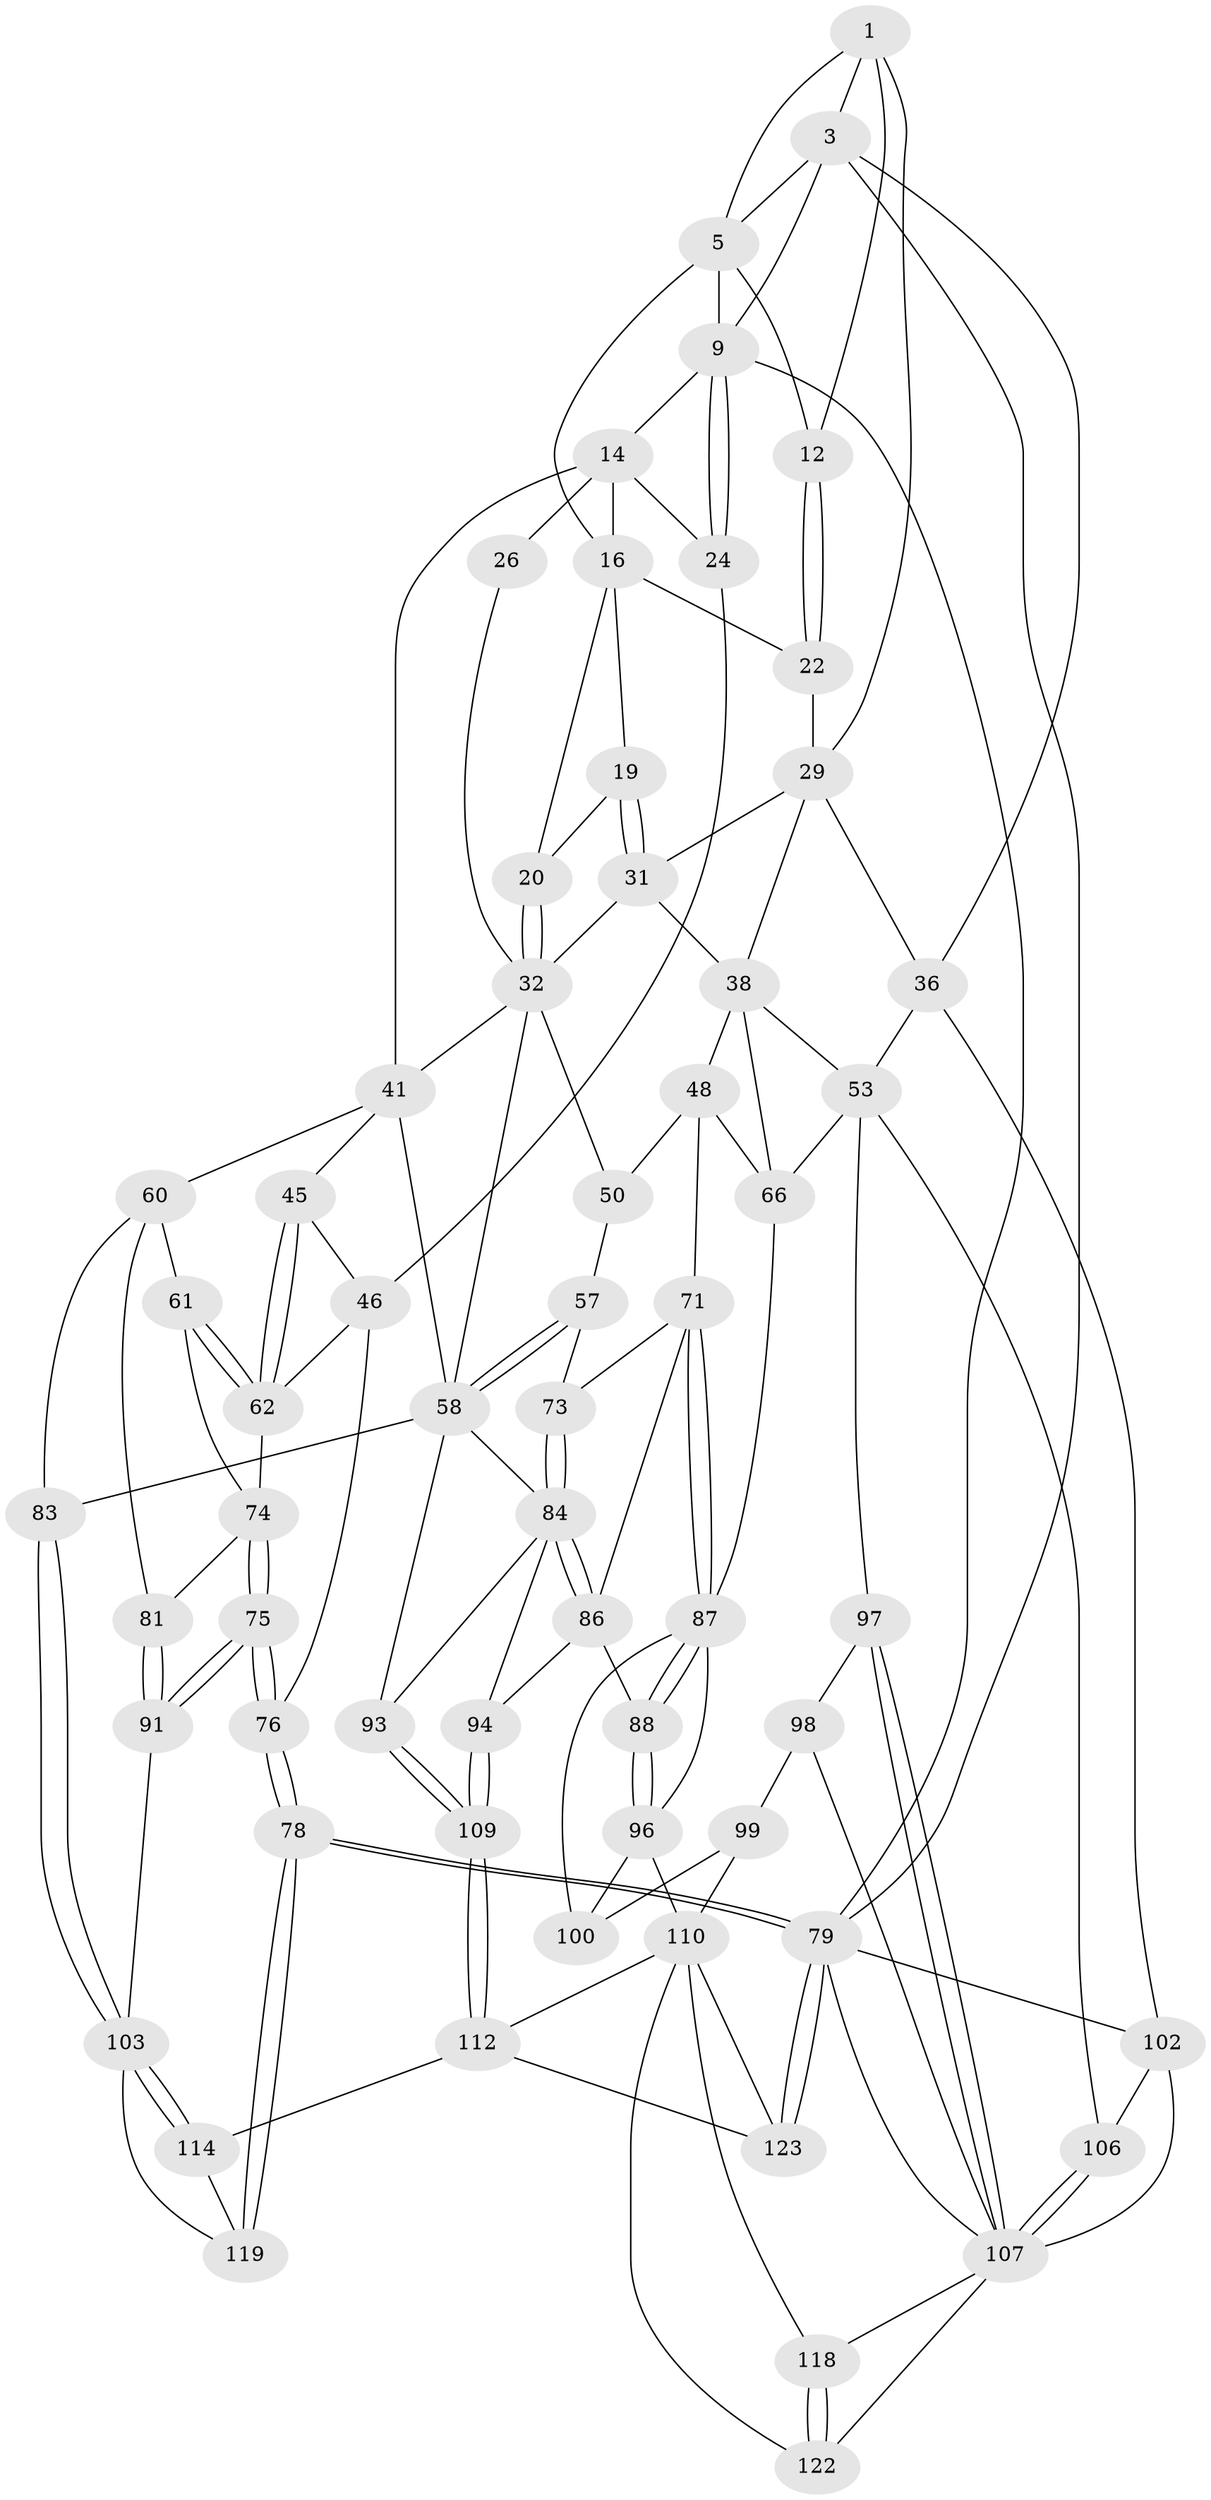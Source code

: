 // original degree distribution, {3: 0.016129032258064516, 5: 0.5161290322580645, 6: 0.22580645161290322, 4: 0.24193548387096775}
// Generated by graph-tools (version 1.1) at 2025/28/03/15/25 16:28:07]
// undirected, 62 vertices, 147 edges
graph export_dot {
graph [start="1"]
  node [color=gray90,style=filled];
  1 [pos="+0.9102574266130236+0.0646660079938783",super="+2+6"];
  3 [pos="+1+0.13233798490645607",super="+4"];
  5 [pos="+0.736208957827277+0",super="+8"];
  9 [pos="+0+0",super="+10"];
  12 [pos="+0.7567370858222064+0.17900208496558423"];
  14 [pos="+0.2308767933562409+0",super="+15+23"];
  16 [pos="+0.5385740707986442+0.10470694566466578",super="+21+17"];
  19 [pos="+0.5480130086828263+0.21107753520257352"];
  20 [pos="+0.5113341266510116+0.2101095291705309"];
  22 [pos="+0.711781331004144+0.24220427677894915"];
  24 [pos="+0+0.35638291924692184"];
  26 [pos="+0.32896065699501975+0.3060794228730345"];
  29 [pos="+0.8717216893254955+0.31427424792843406",super="+37+30"];
  31 [pos="+0.6608823677763541+0.3471617875088747",super="+34"];
  32 [pos="+0.4953836270939761+0.3674765097573331",super="+33+35"];
  36 [pos="+1+0.49365739907744643",super="+52"];
  38 [pos="+0.8252890822493094+0.4676278811406578",super="+39+54"];
  41 [pos="+0.33728613843732536+0.4983612118870173",super="+59+42"];
  45 [pos="+0.17437791841230754+0.4898568604785025"];
  46 [pos="+0.04181476142629544+0.5177649962127994",super="+47"];
  48 [pos="+0.6679734191112072+0.4990076919832714",super="+49"];
  50 [pos="+0.5709225072865391+0.565166357910873",super="+51+56"];
  53 [pos="+0.9354353905775715+0.6469655449228515",super="+68"];
  57 [pos="+0.47254436283548507+0.6217923871377411"];
  58 [pos="+0.4368073516494934+0.621068753839522",super="+63"];
  60 [pos="+0.22907544651976033+0.5980661374344505",super="+80"];
  61 [pos="+0.2063337395269734+0.5807287396943019"];
  62 [pos="+0.1998571204030944+0.5710655260623025",super="+65"];
  66 [pos="+0.723313986630836+0.6472035377405613",super="+70"];
  71 [pos="+0.6029113746701752+0.6391972353735738",super="+72"];
  73 [pos="+0.5064470085662418+0.6492237000428556"];
  74 [pos="+0.0592472127794021+0.640206259467832",super="+77"];
  75 [pos="+0+0.739883490600058"];
  76 [pos="+0+0.7848507950197475"];
  78 [pos="+0+1"];
  79 [pos="+0+1",super="+101"];
  81 [pos="+0.15355472805251466+0.7063788729430659"];
  83 [pos="+0.2671556029474774+0.7436499936445757"];
  84 [pos="+0.5314629241313898+0.7459156846098616",super="+85"];
  86 [pos="+0.5348267001589327+0.7500523714671123",super="+89"];
  87 [pos="+0.6205875922056616+0.6778122377286947",super="+90"];
  88 [pos="+0.5447946951850372+0.7677973613889902"];
  91 [pos="+0.0822608549964301+0.7732622664799624"];
  93 [pos="+0.4005420749492627+0.806317472726627"];
  94 [pos="+0.46251409877866134+0.7907367018663146"];
  96 [pos="+0.5536258285291308+0.7780799621793254",super="+108"];
  97 [pos="+0.848853934817188+0.7296733417564606"];
  98 [pos="+0.7594255010625676+0.7827472656842936"];
  99 [pos="+0.7487877941308431+0.7857868375334308"];
  100 [pos="+0.6999034648531899+0.7650904932309156"];
  102 [pos="+1+0.8458442451915971",super="+105"];
  103 [pos="+0.2613828350253922+0.7613073901858893",super="+104"];
  106 [pos="+0.9422438019858671+0.8518523580594833"];
  107 [pos="+0.8650783826465733+0.890891903313128",super="+115"];
  109 [pos="+0.4175492128811947+0.8298442281660536"];
  110 [pos="+0.588116804135044+0.9302768671764278",super="+111+117"];
  112 [pos="+0.41619661304654876+0.8478213042065099",super="+113"];
  114 [pos="+0.2521768336303751+0.8967850274253545"];
  118 [pos="+0.7881504791731927+0.9403843633359921"];
  119 [pos="+0.14234885145809245+0.8936241660811238"];
  122 [pos="+0.6269984447961943+1"];
  123 [pos="+0.36815893671909394+1"];
  1 -- 3;
  1 -- 29;
  1 -- 12;
  1 -- 5;
  3 -- 36;
  3 -- 9;
  3 -- 5;
  3 -- 79;
  5 -- 12;
  5 -- 9;
  5 -- 16;
  9 -- 24;
  9 -- 24;
  9 -- 79;
  9 -- 14;
  12 -- 22;
  12 -- 22;
  14 -- 16 [weight=2];
  14 -- 26 [weight=2];
  14 -- 24;
  14 -- 41;
  16 -- 20;
  16 -- 19;
  16 -- 22;
  19 -- 20;
  19 -- 31;
  19 -- 31;
  20 -- 32;
  20 -- 32;
  22 -- 29;
  24 -- 46;
  26 -- 32;
  29 -- 36;
  29 -- 38;
  29 -- 31;
  31 -- 38;
  31 -- 32;
  32 -- 41;
  32 -- 58;
  32 -- 50;
  36 -- 53;
  36 -- 102;
  38 -- 48 [weight=2];
  38 -- 66;
  38 -- 53;
  41 -- 60;
  41 -- 45;
  41 -- 58;
  45 -- 46;
  45 -- 62;
  45 -- 62;
  46 -- 62;
  46 -- 76;
  48 -- 50;
  48 -- 66;
  48 -- 71;
  50 -- 57;
  53 -- 97;
  53 -- 66;
  53 -- 106;
  57 -- 58;
  57 -- 58;
  57 -- 73;
  58 -- 83;
  58 -- 93;
  58 -- 84;
  60 -- 61;
  60 -- 81;
  60 -- 83;
  61 -- 62;
  61 -- 62;
  61 -- 74;
  62 -- 74;
  66 -- 87;
  71 -- 87;
  71 -- 87;
  71 -- 73;
  71 -- 86;
  73 -- 84;
  73 -- 84;
  74 -- 75;
  74 -- 75;
  74 -- 81;
  75 -- 76;
  75 -- 76;
  75 -- 91;
  75 -- 91;
  76 -- 78;
  76 -- 78;
  78 -- 79;
  78 -- 79;
  78 -- 119;
  78 -- 119;
  79 -- 123;
  79 -- 123;
  79 -- 107;
  79 -- 102;
  81 -- 91;
  81 -- 91;
  83 -- 103;
  83 -- 103;
  84 -- 86;
  84 -- 86;
  84 -- 93;
  84 -- 94;
  86 -- 88;
  86 -- 94;
  87 -- 88;
  87 -- 88;
  87 -- 96;
  87 -- 100;
  88 -- 96;
  88 -- 96;
  91 -- 103;
  93 -- 109;
  93 -- 109;
  94 -- 109;
  94 -- 109;
  96 -- 100;
  96 -- 110;
  97 -- 98;
  97 -- 107;
  97 -- 107;
  98 -- 99;
  98 -- 107;
  99 -- 100;
  99 -- 110;
  102 -- 106;
  102 -- 107;
  103 -- 114;
  103 -- 114;
  103 -- 119;
  106 -- 107;
  106 -- 107;
  107 -- 118;
  107 -- 122;
  109 -- 112;
  109 -- 112;
  110 -- 112;
  110 -- 122;
  110 -- 123;
  110 -- 118;
  112 -- 114;
  112 -- 123;
  114 -- 119;
  118 -- 122;
  118 -- 122;
}
